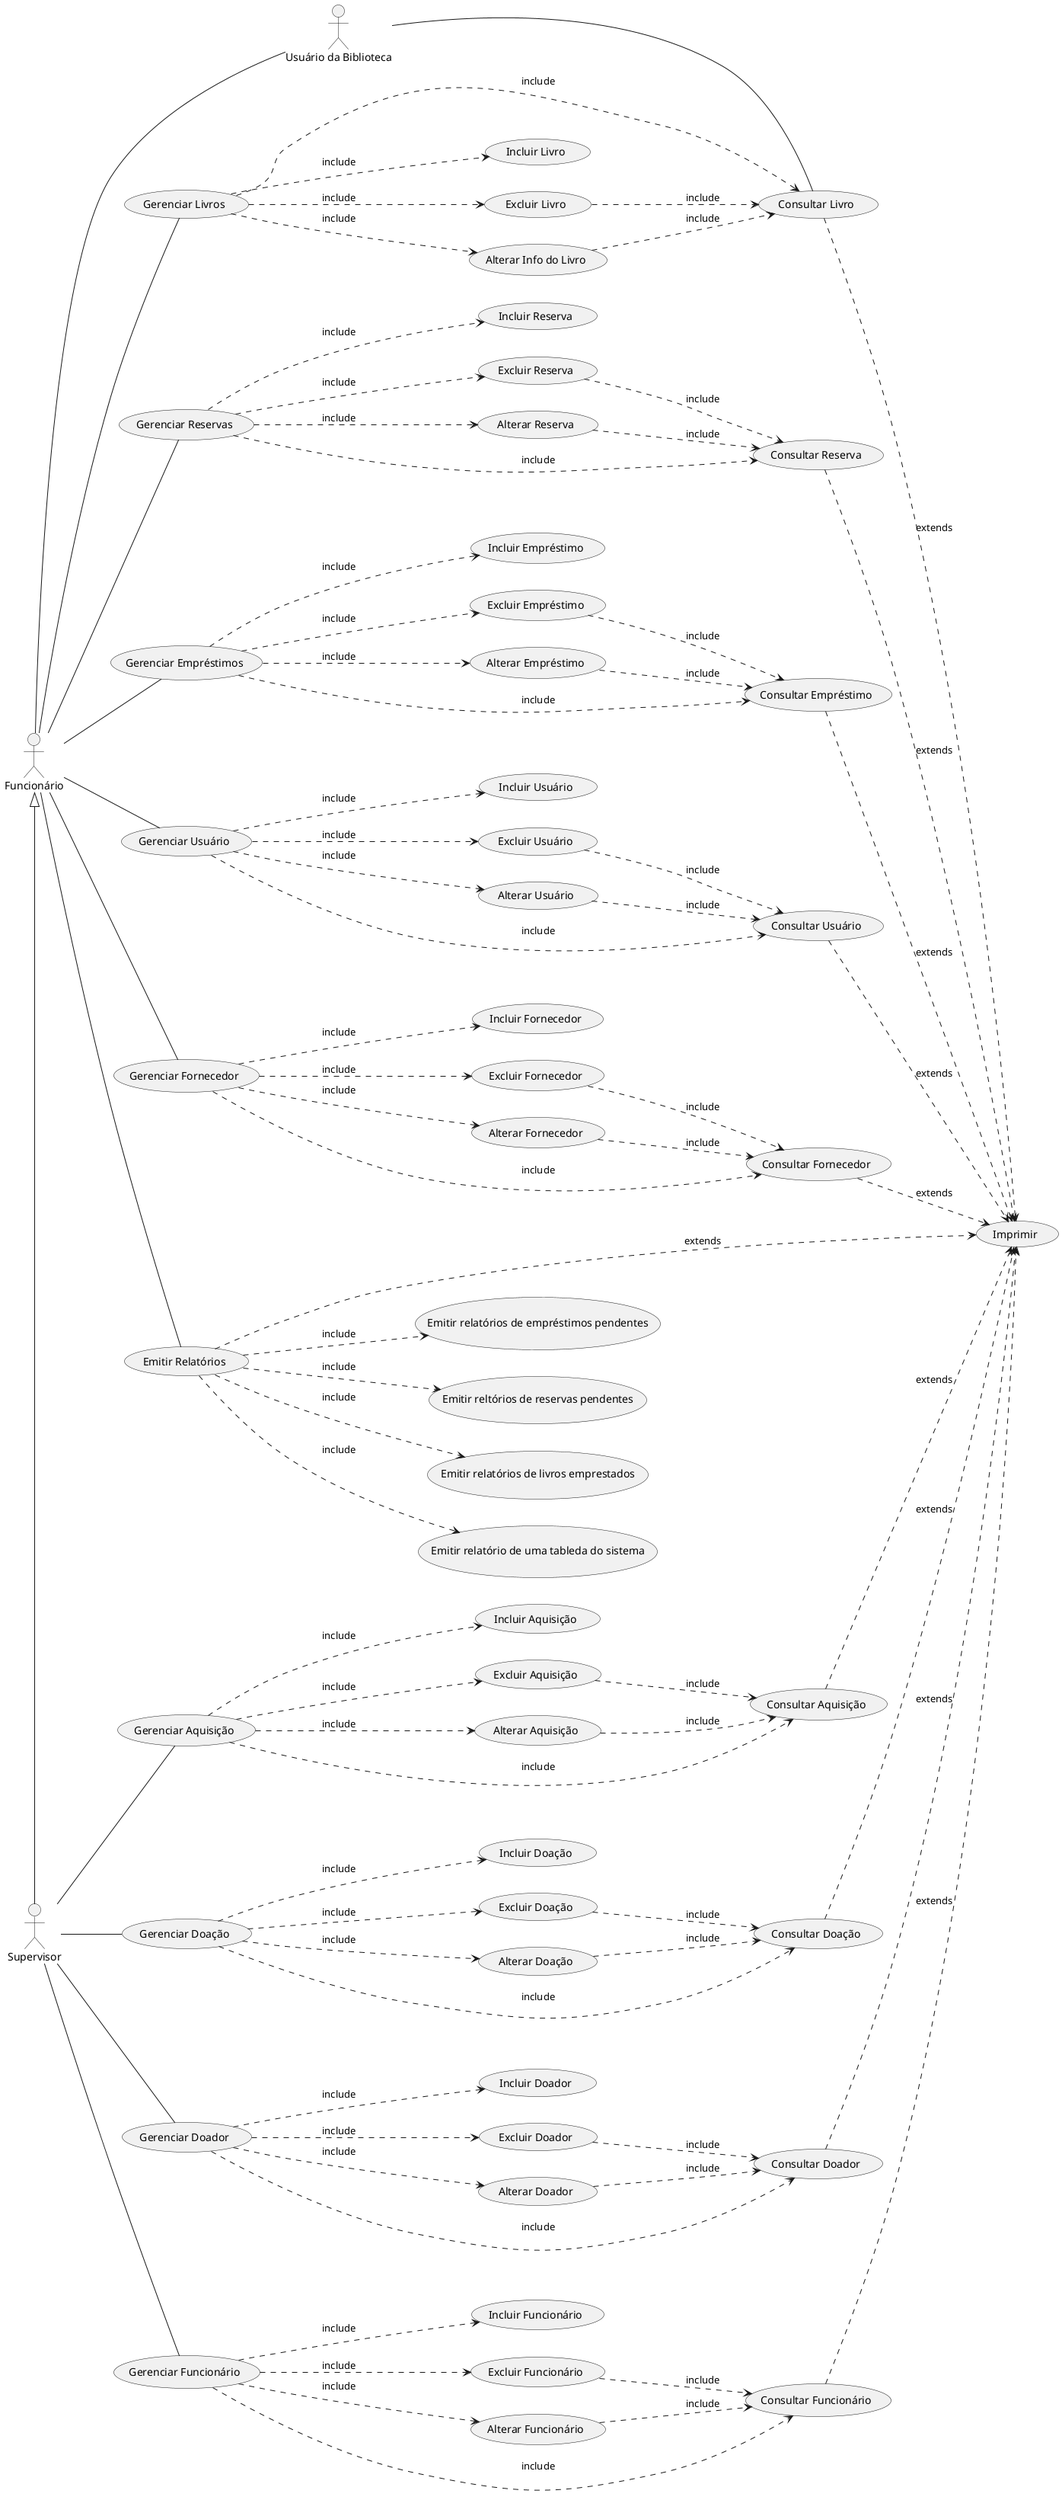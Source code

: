 @startuml
left to right direction

actor Funcionário as F
actor Supervisor as S
actor "Usuário da Biblioteca" as U


usecase (Gerenciar Livros) as GLivro
usecase (Gerenciar Reservas) as GReserva
usecase (Gerenciar Empréstimos) as GEmprestimo
usecase (Gerenciar Aquisição) as GAquisicao
usecase (Gerenciar Doação) as GDoacao
usecase (Gerenciar Doador) as GDoador
usecase (Gerenciar Funcionário) as GFuncionario
usecase (Gerenciar Usuário) as GUsuario
usecase (Gerenciar Fornecedor) as GFornecedor

usecase (Imprimir) as Print
usecase (Emitir Relatórios) as ERel


F <|- S
F -- U

U -- (Consultar Livro)

F -- (GLivro)
  (GLivro) ..> (Incluir Livro) :include
  (GLivro) ..> (Excluir Livro) :include
  (GLivro) ..> (Alterar Info do Livro) :include
  (GLivro) ..> (Consultar Livro) :include
    (Excluir Livro) ..> (Consultar Livro) :include
    (Alterar Info do Livro) ..> (Consultar Livro) :include
    (Consultar Livro) ..> Print :extends

F -- (GReserva)
  (GReserva) ..> (Incluir Reserva) :include
  (GReserva) ..> (Excluir Reserva) :include
  (GReserva) ..> (Alterar Reserva) :include
  (GReserva) ..> (Consultar Reserva) :include
    (Excluir Reserva) ..> (Consultar Reserva) :include
    (Alterar Reserva) ..> (Consultar Reserva) :include
    (Consultar Reserva) ..> Print :extends

F -- (GEmprestimo)
  (GEmprestimo) ..> (Incluir Empréstimo) :include
  (GEmprestimo) ..> (Excluir Empréstimo) :include
  (GEmprestimo) ..> (Alterar Empréstimo) :include
  (GEmprestimo) ..> (Consultar Empréstimo) :include
    (Excluir Empréstimo) ..> (Consultar Empréstimo) :include
    (Alterar Empréstimo) ..> (Consultar Empréstimo) :include
    (Consultar Empréstimo) ..> Print :extends

S -- (GAquisicao)
  (GAquisicao) ..> (Incluir Aquisição) :include
  (GAquisicao) ..> (Excluir Aquisição) :include
  (GAquisicao) ..> (Alterar Aquisição) :include
  (GAquisicao) ..> (Consultar Aquisição) :include
    (Excluir Aquisição) ..> (Consultar Aquisição) :include
    (Alterar Aquisição) ..> (Consultar Aquisição) :include
    (Consultar Aquisição) ..> Print :extends

S -- (GDoacao)
  (GDoacao) ..> (Incluir Doação) :include
  (GDoacao) ..> (Excluir Doação) :include
  (GDoacao) ..> (Alterar Doação) :include
  (GDoacao) ..> (Consultar Doação) :include
    (Excluir Doação) ..> (Consultar Doação) :include
    (Alterar Doação) ..> (Consultar Doação) :include
    (Consultar Doação) ..> Print :extends

S -- (GDoador)
  (GDoador) ..> (Incluir Doador) :include
  (GDoador) ..> (Excluir Doador) :include
  (GDoador) ..> (Alterar Doador) :include
  (GDoador) ..> (Consultar Doador) :include
    (Excluir Doador) ..> (Consultar Doador) :include
    (Alterar Doador) ..> (Consultar Doador) :include
    (Consultar Doador) ..> Print :extends

S -- (GFuncionario)
  (GFuncionario) ..> (Incluir Funcionário) :include
  (GFuncionario) ..> (Excluir Funcionário) :include
  (GFuncionario) ..> (Alterar Funcionário) :include
  (GFuncionario) ..> (Consultar Funcionário) :include
    (Excluir Funcionário) ..> (Consultar Funcionário) :include
    (Alterar Funcionário) ..> (Consultar Funcionário) :include
    (Consultar Funcionário) ..> Print :extends

F -- (GUsuario)
  (GUsuario) ..> (Incluir Usuário) :include
  (GUsuario) ..> (Excluir Usuário) :include
  (GUsuario) ..> (Alterar Usuário) :include
  (GUsuario) ..> (Consultar Usuário) :include
    (Excluir Usuário) ..> (Consultar Usuário) :include
    (Alterar Usuário) ..> (Consultar Usuário) :include
    (Consultar Usuário) ..> Print :extends

F -- (GFornecedor)
  (GFornecedor) ..> (Incluir Fornecedor) :include
  (GFornecedor) ..> (Excluir Fornecedor) :include
  (GFornecedor) ..> (Alterar Fornecedor) :include
  (GFornecedor) ..> (Consultar Fornecedor) :include
    (Excluir Fornecedor) ..> (Consultar Fornecedor) :include
    (Alterar Fornecedor) ..> (Consultar Fornecedor) :include
    (Consultar Fornecedor) ..> Print :extends

F -- (ERel)
  (ERel) ..> (Emitir relatórios de empréstimos pendentes) :include
  (ERel) ..> (Emitir reltórios de reservas pendentes) :include
  (ERel) ..> (Emitir relatórios de livros emprestados) :include
  (ERel) ..> (Emitir relatório de uma tableda do sistema) :include
  (ERel) ..> Print :extends
@enduml
